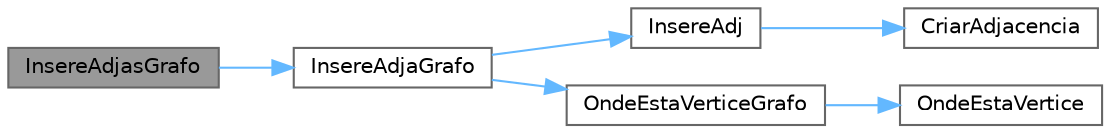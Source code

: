 digraph "InsereAdjasGrafo"
{
 // LATEX_PDF_SIZE
  bgcolor="transparent";
  edge [fontname=Helvetica,fontsize=10,labelfontname=Helvetica,labelfontsize=10];
  node [fontname=Helvetica,fontsize=10,shape=box,height=0.2,width=0.4];
  rankdir="LR";
  Node1 [id="Node000001",label="InsereAdjasGrafo",height=0.2,width=0.4,color="gray40", fillcolor="grey60", style="filled", fontcolor="black",tooltip=" "];
  Node1 -> Node2 [id="edge1_Node000001_Node000002",color="steelblue1",style="solid",tooltip=" "];
  Node2 [id="Node000002",label="InsereAdjaGrafo",height=0.2,width=0.4,color="grey40", fillcolor="white", style="filled",URL="$_adjacencia_8c.html#a01aeb8e9b81ecf2f1523114dc693f937",tooltip=" "];
  Node2 -> Node3 [id="edge2_Node000002_Node000003",color="steelblue1",style="solid",tooltip=" "];
  Node3 [id="Node000003",label="InsereAdj",height=0.2,width=0.4,color="grey40", fillcolor="white", style="filled",URL="$_adjacencia_8c.html#aa4f8cca1391a683e75daaeb924f14861",tooltip=" "];
  Node3 -> Node4 [id="edge3_Node000003_Node000004",color="steelblue1",style="solid",tooltip=" "];
  Node4 [id="Node000004",label="CriarAdjacencia",height=0.2,width=0.4,color="grey40", fillcolor="white", style="filled",URL="$_adjacencia_8c.html#a69ccb158493a81dd8a2aa49c9401e897",tooltip=" "];
  Node2 -> Node5 [id="edge4_Node000002_Node000005",color="steelblue1",style="solid",tooltip=" "];
  Node5 [id="Node000005",label="OndeEstaVerticeGrafo",height=0.2,width=0.4,color="grey40", fillcolor="white", style="filled",URL="$_vertice_8c.html#a8a243ff4d44afb7d8dd4687243c60c50",tooltip=" "];
  Node5 -> Node6 [id="edge5_Node000005_Node000006",color="steelblue1",style="solid",tooltip=" "];
  Node6 [id="Node000006",label="OndeEstaVertice",height=0.2,width=0.4,color="grey40", fillcolor="white", style="filled",URL="$_vertice_8c.html#a5835d32d064f5ef0166e13cc57991f46",tooltip=" "];
}
